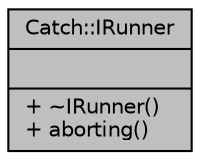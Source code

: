 digraph "Catch::IRunner"
{
  edge [fontname="Helvetica",fontsize="10",labelfontname="Helvetica",labelfontsize="10"];
  node [fontname="Helvetica",fontsize="10",shape=record];
  Node1 [label="{Catch::IRunner\n||+ ~IRunner()\l+ aborting()\l}",height=0.2,width=0.4,color="black", fillcolor="grey75", style="filled", fontcolor="black"];
}
